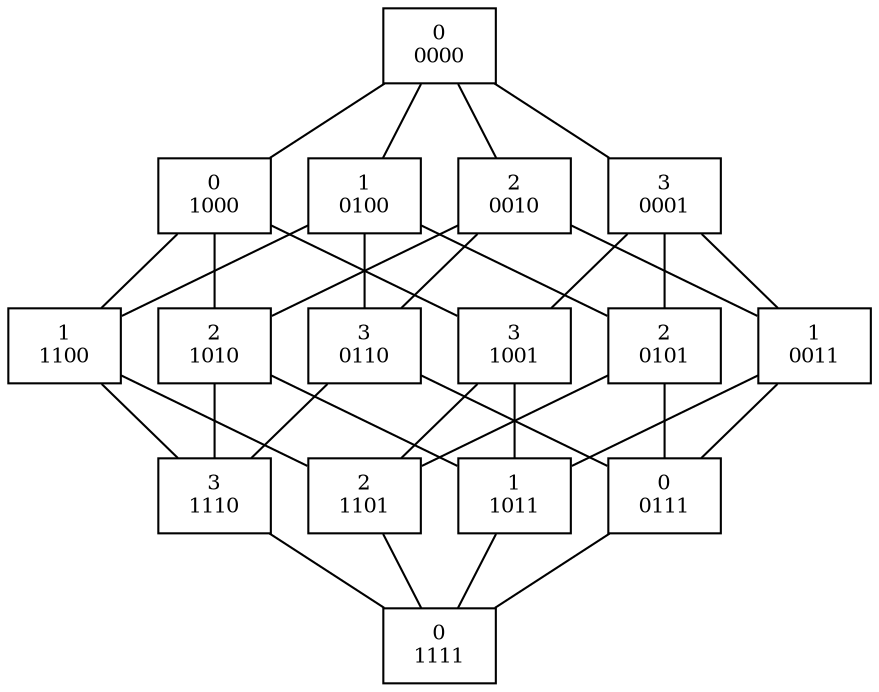 graph CardMagicTrick4 {
  node [shape=box,fontsize=10];

  0000 [label="0\n0000"];
  1000 [label="0\n1000"];
  0100 [label="1\n0100"];
  0010 [label="2\n0010"];
  0001 [label="3\n0001"];
  1100 [label="1\n1100"];
  1010 [label="2\n1010"];
  1001 [label="3\n1001"];
  0110 [label="3\n0110"];
  0101 [label="2\n0101"];
  0011 [label="1\n0011"];
  1110 [label="3\n1110"];
  1101 [label="2\n1101"];
  1011 [label="1\n1011"];
  0111 [label="0\n0111"];
  1111 [label="0\n1111"];

  0000 -- 1000;
  0000 -- 0100;
  0000 -- 0010;
  0000 -- 0001;    
  1000 -- 1100;
  1000 -- 1010;
  1000 -- 1001;
  0100 -- 1100;
  0100 -- 0110;
  0100 -- 0101;
  0010 -- 1010;
  0010 -- 0110;
  0010 -- 0011;
  0001 -- 1001;
  0001 -- 0101;
  0001 -- 0011;
  1100 -- 1110;
  1100 -- 1101;
  1010 -- 1110;
  1010 -- 1011;
  1001 -- 1101;
  1001 -- 1011;
  0110 -- 1110;
  0110 -- 0111;
  0101 -- 1101;
  0101 -- 0111;
  0011 -- 1011;
  0011 -- 0111;
  1110 -- 1111;
  1101 -- 1111;
  1011 -- 1111;
  0111 -- 1111;
}
        